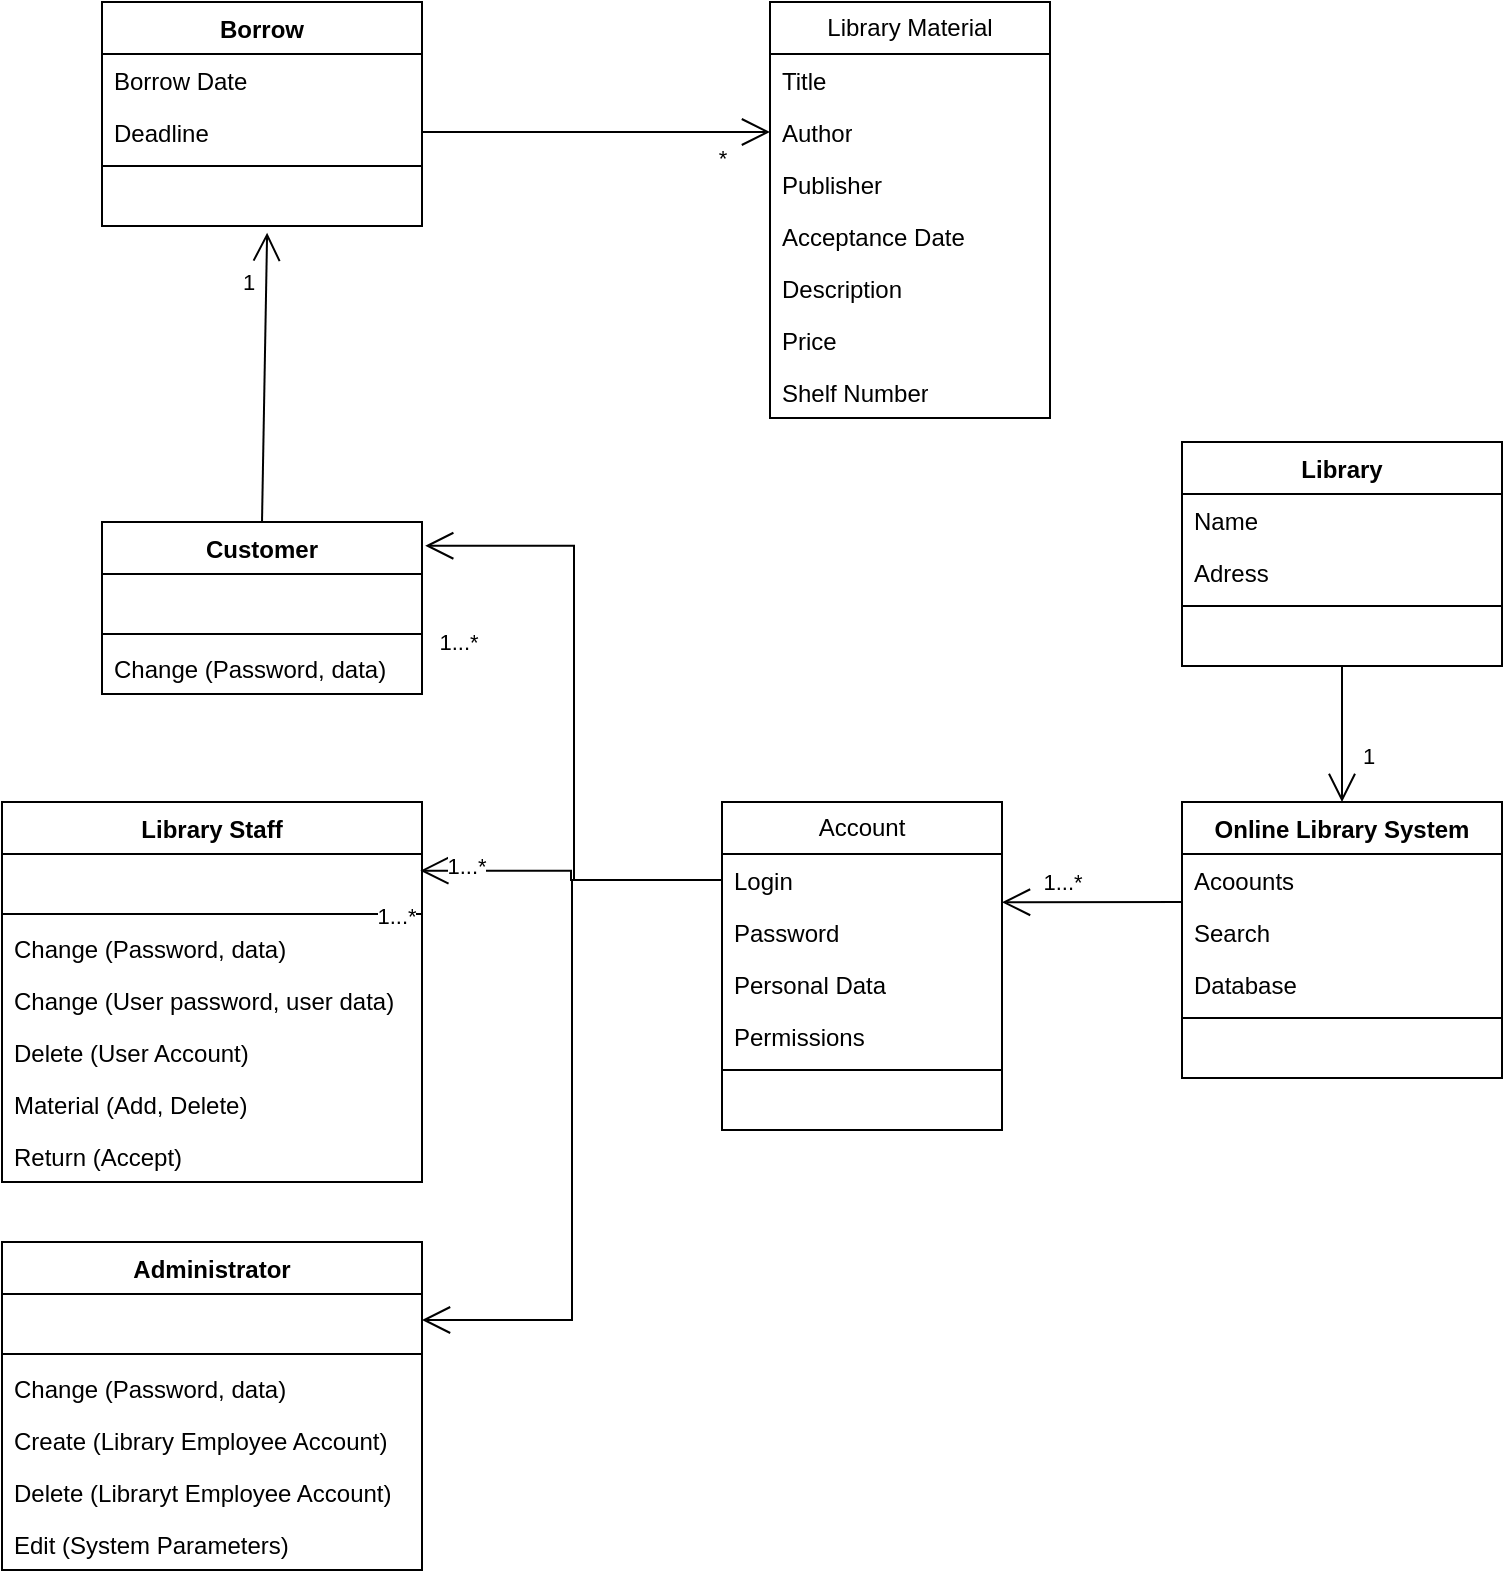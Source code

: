 <mxfile version="21.2.0" type="github">
  <diagram name="Sayfa -1" id="oRpZfEt3hDue-d5Uw1ic">
    <mxGraphModel dx="1072" dy="2817" grid="1" gridSize="10" guides="1" tooltips="1" connect="1" arrows="1" fold="1" page="1" pageScale="1" pageWidth="827" pageHeight="1169" math="0" shadow="0">
      <root>
        <mxCell id="0" />
        <mxCell id="1" parent="0" />
        <mxCell id="whnHXM34Jwovgv_mvFyR-5" value="Library Material" style="swimlane;fontStyle=0;childLayout=stackLayout;horizontal=1;startSize=26;fillColor=none;horizontalStack=0;resizeParent=1;resizeParentMax=0;resizeLast=0;collapsible=1;marginBottom=0;whiteSpace=wrap;html=1;" parent="1" vertex="1">
          <mxGeometry x="423" y="-2300" width="140" height="208" as="geometry" />
        </mxCell>
        <mxCell id="whnHXM34Jwovgv_mvFyR-7" value="Title" style="text;strokeColor=none;fillColor=none;align=left;verticalAlign=top;spacingLeft=4;spacingRight=4;overflow=hidden;rotatable=0;points=[[0,0.5],[1,0.5]];portConstraint=eastwest;whiteSpace=wrap;html=1;" parent="whnHXM34Jwovgv_mvFyR-5" vertex="1">
          <mxGeometry y="26" width="140" height="26" as="geometry" />
        </mxCell>
        <mxCell id="whnHXM34Jwovgv_mvFyR-8" value="Author" style="text;strokeColor=none;fillColor=none;align=left;verticalAlign=top;spacingLeft=4;spacingRight=4;overflow=hidden;rotatable=0;points=[[0,0.5],[1,0.5]];portConstraint=eastwest;whiteSpace=wrap;html=1;" parent="whnHXM34Jwovgv_mvFyR-5" vertex="1">
          <mxGeometry y="52" width="140" height="26" as="geometry" />
        </mxCell>
        <mxCell id="whnHXM34Jwovgv_mvFyR-9" value="Publisher" style="text;strokeColor=none;fillColor=none;align=left;verticalAlign=top;spacingLeft=4;spacingRight=4;overflow=hidden;rotatable=0;points=[[0,0.5],[1,0.5]];portConstraint=eastwest;whiteSpace=wrap;html=1;" parent="whnHXM34Jwovgv_mvFyR-5" vertex="1">
          <mxGeometry y="78" width="140" height="26" as="geometry" />
        </mxCell>
        <mxCell id="whnHXM34Jwovgv_mvFyR-12" value="Acceptance Date" style="text;strokeColor=none;fillColor=none;align=left;verticalAlign=top;spacingLeft=4;spacingRight=4;overflow=hidden;rotatable=0;points=[[0,0.5],[1,0.5]];portConstraint=eastwest;whiteSpace=wrap;html=1;" parent="whnHXM34Jwovgv_mvFyR-5" vertex="1">
          <mxGeometry y="104" width="140" height="26" as="geometry" />
        </mxCell>
        <mxCell id="whnHXM34Jwovgv_mvFyR-13" value="Description" style="text;strokeColor=none;fillColor=none;align=left;verticalAlign=top;spacingLeft=4;spacingRight=4;overflow=hidden;rotatable=0;points=[[0,0.5],[1,0.5]];portConstraint=eastwest;whiteSpace=wrap;html=1;" parent="whnHXM34Jwovgv_mvFyR-5" vertex="1">
          <mxGeometry y="130" width="140" height="26" as="geometry" />
        </mxCell>
        <mxCell id="whnHXM34Jwovgv_mvFyR-14" value="Price" style="text;strokeColor=none;fillColor=none;align=left;verticalAlign=top;spacingLeft=4;spacingRight=4;overflow=hidden;rotatable=0;points=[[0,0.5],[1,0.5]];portConstraint=eastwest;whiteSpace=wrap;html=1;" parent="whnHXM34Jwovgv_mvFyR-5" vertex="1">
          <mxGeometry y="156" width="140" height="26" as="geometry" />
        </mxCell>
        <mxCell id="whnHXM34Jwovgv_mvFyR-15" value="Shelf Number" style="text;strokeColor=none;fillColor=none;align=left;verticalAlign=top;spacingLeft=4;spacingRight=4;overflow=hidden;rotatable=0;points=[[0,0.5],[1,0.5]];portConstraint=eastwest;whiteSpace=wrap;html=1;" parent="whnHXM34Jwovgv_mvFyR-5" vertex="1">
          <mxGeometry y="182" width="140" height="26" as="geometry" />
        </mxCell>
        <mxCell id="whnHXM34Jwovgv_mvFyR-29" value="Account" style="swimlane;fontStyle=0;childLayout=stackLayout;horizontal=1;startSize=26;fillColor=none;horizontalStack=0;resizeParent=1;resizeParentMax=0;resizeLast=0;collapsible=1;marginBottom=0;whiteSpace=wrap;html=1;" parent="1" vertex="1">
          <mxGeometry x="399" y="-1900" width="140" height="164" as="geometry" />
        </mxCell>
        <mxCell id="whnHXM34Jwovgv_mvFyR-30" value="Login" style="text;strokeColor=none;fillColor=none;align=left;verticalAlign=top;spacingLeft=4;spacingRight=4;overflow=hidden;rotatable=0;points=[[0,0.5],[1,0.5]];portConstraint=eastwest;whiteSpace=wrap;html=1;" parent="whnHXM34Jwovgv_mvFyR-29" vertex="1">
          <mxGeometry y="26" width="140" height="26" as="geometry" />
        </mxCell>
        <mxCell id="whnHXM34Jwovgv_mvFyR-31" value="Password" style="text;strokeColor=none;fillColor=none;align=left;verticalAlign=top;spacingLeft=4;spacingRight=4;overflow=hidden;rotatable=0;points=[[0,0.5],[1,0.5]];portConstraint=eastwest;whiteSpace=wrap;html=1;" parent="whnHXM34Jwovgv_mvFyR-29" vertex="1">
          <mxGeometry y="52" width="140" height="26" as="geometry" />
        </mxCell>
        <mxCell id="whnHXM34Jwovgv_mvFyR-32" value="Personal Data" style="text;strokeColor=none;fillColor=none;align=left;verticalAlign=top;spacingLeft=4;spacingRight=4;overflow=hidden;rotatable=0;points=[[0,0.5],[1,0.5]];portConstraint=eastwest;whiteSpace=wrap;html=1;" parent="whnHXM34Jwovgv_mvFyR-29" vertex="1">
          <mxGeometry y="78" width="140" height="26" as="geometry" />
        </mxCell>
        <mxCell id="whnHXM34Jwovgv_mvFyR-33" value="Permissions" style="text;strokeColor=none;fillColor=none;align=left;verticalAlign=top;spacingLeft=4;spacingRight=4;overflow=hidden;rotatable=0;points=[[0,0.5],[1,0.5]];portConstraint=eastwest;whiteSpace=wrap;html=1;" parent="whnHXM34Jwovgv_mvFyR-29" vertex="1">
          <mxGeometry y="104" width="140" height="26" as="geometry" />
        </mxCell>
        <mxCell id="iuKiGmSGQjf4OmbFuYXv-62" value="" style="line;strokeWidth=1;fillColor=none;align=left;verticalAlign=middle;spacingTop=-1;spacingLeft=3;spacingRight=3;rotatable=0;labelPosition=right;points=[];portConstraint=eastwest;strokeColor=inherit;" parent="whnHXM34Jwovgv_mvFyR-29" vertex="1">
          <mxGeometry y="130" width="140" height="8" as="geometry" />
        </mxCell>
        <mxCell id="iuKiGmSGQjf4OmbFuYXv-63" value="&amp;nbsp;" style="text;strokeColor=none;fillColor=none;align=left;verticalAlign=top;spacingLeft=4;spacingRight=4;overflow=hidden;rotatable=0;points=[[0,0.5],[1,0.5]];portConstraint=eastwest;whiteSpace=wrap;html=1;" parent="whnHXM34Jwovgv_mvFyR-29" vertex="1">
          <mxGeometry y="138" width="140" height="26" as="geometry" />
        </mxCell>
        <mxCell id="iuKiGmSGQjf4OmbFuYXv-1" value="Library" style="swimlane;fontStyle=1;align=center;verticalAlign=top;childLayout=stackLayout;horizontal=1;startSize=26;horizontalStack=0;resizeParent=1;resizeParentMax=0;resizeLast=0;collapsible=1;marginBottom=0;whiteSpace=wrap;html=1;" parent="1" vertex="1">
          <mxGeometry x="629" y="-2080" width="160" height="112" as="geometry" />
        </mxCell>
        <mxCell id="iuKiGmSGQjf4OmbFuYXv-2" value="Name" style="text;strokeColor=none;fillColor=none;align=left;verticalAlign=top;spacingLeft=4;spacingRight=4;overflow=hidden;rotatable=0;points=[[0,0.5],[1,0.5]];portConstraint=eastwest;whiteSpace=wrap;html=1;" parent="iuKiGmSGQjf4OmbFuYXv-1" vertex="1">
          <mxGeometry y="26" width="160" height="26" as="geometry" />
        </mxCell>
        <mxCell id="iuKiGmSGQjf4OmbFuYXv-5" value="Adress" style="text;strokeColor=none;fillColor=none;align=left;verticalAlign=top;spacingLeft=4;spacingRight=4;overflow=hidden;rotatable=0;points=[[0,0.5],[1,0.5]];portConstraint=eastwest;whiteSpace=wrap;html=1;" parent="iuKiGmSGQjf4OmbFuYXv-1" vertex="1">
          <mxGeometry y="52" width="160" height="26" as="geometry" />
        </mxCell>
        <mxCell id="iuKiGmSGQjf4OmbFuYXv-3" value="" style="line;strokeWidth=1;fillColor=none;align=left;verticalAlign=middle;spacingTop=-1;spacingLeft=3;spacingRight=3;rotatable=0;labelPosition=right;points=[];portConstraint=eastwest;strokeColor=inherit;" parent="iuKiGmSGQjf4OmbFuYXv-1" vertex="1">
          <mxGeometry y="78" width="160" height="8" as="geometry" />
        </mxCell>
        <mxCell id="iuKiGmSGQjf4OmbFuYXv-60" value="&amp;nbsp;" style="text;strokeColor=none;fillColor=none;align=left;verticalAlign=top;spacingLeft=4;spacingRight=4;overflow=hidden;rotatable=0;points=[[0,0.5],[1,0.5]];portConstraint=eastwest;whiteSpace=wrap;html=1;" parent="iuKiGmSGQjf4OmbFuYXv-1" vertex="1">
          <mxGeometry y="86" width="160" height="26" as="geometry" />
        </mxCell>
        <mxCell id="iuKiGmSGQjf4OmbFuYXv-6" value="Online Library System" style="swimlane;fontStyle=1;align=center;verticalAlign=top;childLayout=stackLayout;horizontal=1;startSize=26;horizontalStack=0;resizeParent=1;resizeParentMax=0;resizeLast=0;collapsible=1;marginBottom=0;whiteSpace=wrap;html=1;" parent="1" vertex="1">
          <mxGeometry x="629" y="-1900" width="160" height="138" as="geometry" />
        </mxCell>
        <mxCell id="iuKiGmSGQjf4OmbFuYXv-7" value="Acoounts" style="text;strokeColor=none;fillColor=none;align=left;verticalAlign=top;spacingLeft=4;spacingRight=4;overflow=hidden;rotatable=0;points=[[0,0.5],[1,0.5]];portConstraint=eastwest;whiteSpace=wrap;html=1;" parent="iuKiGmSGQjf4OmbFuYXv-6" vertex="1">
          <mxGeometry y="26" width="160" height="26" as="geometry" />
        </mxCell>
        <mxCell id="iuKiGmSGQjf4OmbFuYXv-11" value="Search" style="text;strokeColor=none;fillColor=none;align=left;verticalAlign=top;spacingLeft=4;spacingRight=4;overflow=hidden;rotatable=0;points=[[0,0.5],[1,0.5]];portConstraint=eastwest;whiteSpace=wrap;html=1;" parent="iuKiGmSGQjf4OmbFuYXv-6" vertex="1">
          <mxGeometry y="52" width="160" height="26" as="geometry" />
        </mxCell>
        <mxCell id="iuKiGmSGQjf4OmbFuYXv-12" value="Database" style="text;strokeColor=none;fillColor=none;align=left;verticalAlign=top;spacingLeft=4;spacingRight=4;overflow=hidden;rotatable=0;points=[[0,0.5],[1,0.5]];portConstraint=eastwest;whiteSpace=wrap;html=1;" parent="iuKiGmSGQjf4OmbFuYXv-6" vertex="1">
          <mxGeometry y="78" width="160" height="26" as="geometry" />
        </mxCell>
        <mxCell id="iuKiGmSGQjf4OmbFuYXv-8" value="" style="line;strokeWidth=1;fillColor=none;align=left;verticalAlign=middle;spacingTop=-1;spacingLeft=3;spacingRight=3;rotatable=0;labelPosition=right;points=[];portConstraint=eastwest;strokeColor=inherit;" parent="iuKiGmSGQjf4OmbFuYXv-6" vertex="1">
          <mxGeometry y="104" width="160" height="8" as="geometry" />
        </mxCell>
        <mxCell id="iuKiGmSGQjf4OmbFuYXv-59" value="&amp;nbsp;" style="text;strokeColor=none;fillColor=none;align=left;verticalAlign=top;spacingLeft=4;spacingRight=4;overflow=hidden;rotatable=0;points=[[0,0.5],[1,0.5]];portConstraint=eastwest;whiteSpace=wrap;html=1;" parent="iuKiGmSGQjf4OmbFuYXv-6" vertex="1">
          <mxGeometry y="112" width="160" height="26" as="geometry" />
        </mxCell>
        <mxCell id="iuKiGmSGQjf4OmbFuYXv-13" value="" style="endArrow=open;endFill=1;endSize=12;html=1;rounded=0;entryX=0.5;entryY=0;entryDx=0;entryDy=0;exitX=0.5;exitY=1;exitDx=0;exitDy=0;" parent="1" source="iuKiGmSGQjf4OmbFuYXv-1" target="iuKiGmSGQjf4OmbFuYXv-6" edge="1">
          <mxGeometry width="160" relative="1" as="geometry">
            <mxPoint x="709" y="-1980" as="sourcePoint" />
            <mxPoint x="829" y="-1780" as="targetPoint" />
          </mxGeometry>
        </mxCell>
        <mxCell id="iuKiGmSGQjf4OmbFuYXv-14" value="1" style="edgeLabel;html=1;align=center;verticalAlign=middle;resizable=0;points=[];" parent="iuKiGmSGQjf4OmbFuYXv-13" vertex="1" connectable="0">
          <mxGeometry x="0.4" relative="1" as="geometry">
            <mxPoint x="13" y="-3" as="offset" />
          </mxGeometry>
        </mxCell>
        <mxCell id="iuKiGmSGQjf4OmbFuYXv-16" value="" style="endArrow=open;endFill=1;endSize=12;html=1;rounded=0;exitX=0;exitY=0.923;exitDx=0;exitDy=0;exitPerimeter=0;entryX=1;entryY=0.929;entryDx=0;entryDy=0;entryPerimeter=0;" parent="1" source="iuKiGmSGQjf4OmbFuYXv-7" target="whnHXM34Jwovgv_mvFyR-30" edge="1">
          <mxGeometry width="160" relative="1" as="geometry">
            <mxPoint x="489" y="-1950" as="sourcePoint" />
            <mxPoint x="649" y="-1950" as="targetPoint" />
          </mxGeometry>
        </mxCell>
        <mxCell id="iuKiGmSGQjf4OmbFuYXv-17" value="1...*" style="edgeLabel;html=1;align=center;verticalAlign=middle;resizable=0;points=[];" parent="iuKiGmSGQjf4OmbFuYXv-16" vertex="1" connectable="0">
          <mxGeometry x="-0.467" y="-1" relative="1" as="geometry">
            <mxPoint x="-36" y="-9" as="offset" />
          </mxGeometry>
        </mxCell>
        <mxCell id="iuKiGmSGQjf4OmbFuYXv-19" value="Library Staff" style="swimlane;fontStyle=1;align=center;verticalAlign=top;childLayout=stackLayout;horizontal=1;startSize=26;horizontalStack=0;resizeParent=1;resizeParentMax=0;resizeLast=0;collapsible=1;marginBottom=0;whiteSpace=wrap;html=1;" parent="1" vertex="1">
          <mxGeometry x="39" y="-1900" width="210" height="190" as="geometry" />
        </mxCell>
        <mxCell id="iuKiGmSGQjf4OmbFuYXv-20" value="&amp;nbsp;" style="text;strokeColor=none;fillColor=none;align=left;verticalAlign=top;spacingLeft=4;spacingRight=4;overflow=hidden;rotatable=0;points=[[0,0.5],[1,0.5]];portConstraint=eastwest;whiteSpace=wrap;html=1;" parent="iuKiGmSGQjf4OmbFuYXv-19" vertex="1">
          <mxGeometry y="26" width="210" height="26" as="geometry" />
        </mxCell>
        <mxCell id="iuKiGmSGQjf4OmbFuYXv-21" value="" style="line;strokeWidth=1;fillColor=none;align=left;verticalAlign=middle;spacingTop=-1;spacingLeft=3;spacingRight=3;rotatable=0;labelPosition=right;points=[];portConstraint=eastwest;strokeColor=inherit;" parent="iuKiGmSGQjf4OmbFuYXv-19" vertex="1">
          <mxGeometry y="52" width="210" height="8" as="geometry" />
        </mxCell>
        <mxCell id="iuKiGmSGQjf4OmbFuYXv-22" value="Change (Password, data)" style="text;strokeColor=none;fillColor=none;align=left;verticalAlign=top;spacingLeft=4;spacingRight=4;overflow=hidden;rotatable=0;points=[[0,0.5],[1,0.5]];portConstraint=eastwest;whiteSpace=wrap;html=1;" parent="iuKiGmSGQjf4OmbFuYXv-19" vertex="1">
          <mxGeometry y="60" width="210" height="26" as="geometry" />
        </mxCell>
        <mxCell id="iuKiGmSGQjf4OmbFuYXv-28" value="Change (User password, user data)" style="text;strokeColor=none;fillColor=none;align=left;verticalAlign=top;spacingLeft=4;spacingRight=4;overflow=hidden;rotatable=0;points=[[0,0.5],[1,0.5]];portConstraint=eastwest;whiteSpace=wrap;html=1;" parent="iuKiGmSGQjf4OmbFuYXv-19" vertex="1">
          <mxGeometry y="86" width="210" height="26" as="geometry" />
        </mxCell>
        <mxCell id="iuKiGmSGQjf4OmbFuYXv-30" value="Delete (User Account)" style="text;strokeColor=none;fillColor=none;align=left;verticalAlign=top;spacingLeft=4;spacingRight=4;overflow=hidden;rotatable=0;points=[[0,0.5],[1,0.5]];portConstraint=eastwest;whiteSpace=wrap;html=1;" parent="iuKiGmSGQjf4OmbFuYXv-19" vertex="1">
          <mxGeometry y="112" width="210" height="26" as="geometry" />
        </mxCell>
        <mxCell id="iuKiGmSGQjf4OmbFuYXv-31" value="Material (Add, Delete)" style="text;strokeColor=none;fillColor=none;align=left;verticalAlign=top;spacingLeft=4;spacingRight=4;overflow=hidden;rotatable=0;points=[[0,0.5],[1,0.5]];portConstraint=eastwest;whiteSpace=wrap;html=1;" parent="iuKiGmSGQjf4OmbFuYXv-19" vertex="1">
          <mxGeometry y="138" width="210" height="26" as="geometry" />
        </mxCell>
        <mxCell id="iuKiGmSGQjf4OmbFuYXv-33" value="Return (Accept)" style="text;strokeColor=none;fillColor=none;align=left;verticalAlign=top;spacingLeft=4;spacingRight=4;overflow=hidden;rotatable=0;points=[[0,0.5],[1,0.5]];portConstraint=eastwest;whiteSpace=wrap;html=1;" parent="iuKiGmSGQjf4OmbFuYXv-19" vertex="1">
          <mxGeometry y="164" width="210" height="26" as="geometry" />
        </mxCell>
        <mxCell id="iuKiGmSGQjf4OmbFuYXv-23" value="Customer" style="swimlane;fontStyle=1;align=center;verticalAlign=top;childLayout=stackLayout;horizontal=1;startSize=26;horizontalStack=0;resizeParent=1;resizeParentMax=0;resizeLast=0;collapsible=1;marginBottom=0;whiteSpace=wrap;html=1;" parent="1" vertex="1">
          <mxGeometry x="89" y="-2040" width="160" height="86" as="geometry" />
        </mxCell>
        <mxCell id="iuKiGmSGQjf4OmbFuYXv-24" value="&amp;nbsp;" style="text;strokeColor=none;fillColor=none;align=left;verticalAlign=top;spacingLeft=4;spacingRight=4;overflow=hidden;rotatable=0;points=[[0,0.5],[1,0.5]];portConstraint=eastwest;whiteSpace=wrap;html=1;" parent="iuKiGmSGQjf4OmbFuYXv-23" vertex="1">
          <mxGeometry y="26" width="160" height="26" as="geometry" />
        </mxCell>
        <mxCell id="iuKiGmSGQjf4OmbFuYXv-25" value="" style="line;strokeWidth=1;fillColor=none;align=left;verticalAlign=middle;spacingTop=-1;spacingLeft=3;spacingRight=3;rotatable=0;labelPosition=right;points=[];portConstraint=eastwest;strokeColor=inherit;" parent="iuKiGmSGQjf4OmbFuYXv-23" vertex="1">
          <mxGeometry y="52" width="160" height="8" as="geometry" />
        </mxCell>
        <mxCell id="iuKiGmSGQjf4OmbFuYXv-26" value="Change (Password, data)" style="text;strokeColor=none;fillColor=none;align=left;verticalAlign=top;spacingLeft=4;spacingRight=4;overflow=hidden;rotatable=0;points=[[0,0.5],[1,0.5]];portConstraint=eastwest;whiteSpace=wrap;html=1;" parent="iuKiGmSGQjf4OmbFuYXv-23" vertex="1">
          <mxGeometry y="60" width="160" height="26" as="geometry" />
        </mxCell>
        <mxCell id="iuKiGmSGQjf4OmbFuYXv-34" value="" style="endArrow=open;endFill=1;endSize=12;html=1;rounded=0;exitX=0;exitY=0.5;exitDx=0;exitDy=0;entryX=1.01;entryY=0.138;entryDx=0;entryDy=0;entryPerimeter=0;edgeStyle=elbowEdgeStyle;" parent="1" source="whnHXM34Jwovgv_mvFyR-30" target="iuKiGmSGQjf4OmbFuYXv-23" edge="1">
          <mxGeometry width="160" relative="1" as="geometry">
            <mxPoint x="439" y="-1954" as="sourcePoint" />
            <mxPoint x="349" y="-1954" as="targetPoint" />
          </mxGeometry>
        </mxCell>
        <mxCell id="iuKiGmSGQjf4OmbFuYXv-35" value="1...*" style="edgeLabel;html=1;align=center;verticalAlign=middle;resizable=0;points=[];" parent="iuKiGmSGQjf4OmbFuYXv-34" vertex="1" connectable="0">
          <mxGeometry x="-0.467" y="-1" relative="1" as="geometry">
            <mxPoint x="-59" y="-109" as="offset" />
          </mxGeometry>
        </mxCell>
        <mxCell id="iuKiGmSGQjf4OmbFuYXv-36" value="" style="endArrow=open;endFill=1;endSize=12;html=1;rounded=0;exitX=0;exitY=0.5;exitDx=0;exitDy=0;entryX=0.996;entryY=0.321;entryDx=0;entryDy=0;entryPerimeter=0;edgeStyle=elbowEdgeStyle;" parent="1" source="whnHXM34Jwovgv_mvFyR-30" target="iuKiGmSGQjf4OmbFuYXv-20" edge="1">
          <mxGeometry width="160" relative="1" as="geometry">
            <mxPoint x="339" y="-1900" as="sourcePoint" />
            <mxPoint x="249" y="-1900" as="targetPoint" />
          </mxGeometry>
        </mxCell>
        <mxCell id="iuKiGmSGQjf4OmbFuYXv-37" value="1...*" style="edgeLabel;html=1;align=center;verticalAlign=middle;resizable=0;points=[];" parent="iuKiGmSGQjf4OmbFuYXv-36" vertex="1" connectable="0">
          <mxGeometry x="-0.467" y="-1" relative="1" as="geometry">
            <mxPoint x="-87" y="-6" as="offset" />
          </mxGeometry>
        </mxCell>
        <mxCell id="iuKiGmSGQjf4OmbFuYXv-38" value="Administrator" style="swimlane;fontStyle=1;align=center;verticalAlign=top;childLayout=stackLayout;horizontal=1;startSize=26;horizontalStack=0;resizeParent=1;resizeParentMax=0;resizeLast=0;collapsible=1;marginBottom=0;whiteSpace=wrap;html=1;" parent="1" vertex="1">
          <mxGeometry x="39" y="-1680" width="210" height="164" as="geometry" />
        </mxCell>
        <mxCell id="iuKiGmSGQjf4OmbFuYXv-39" value="&amp;nbsp;" style="text;strokeColor=none;fillColor=none;align=left;verticalAlign=top;spacingLeft=4;spacingRight=4;overflow=hidden;rotatable=0;points=[[0,0.5],[1,0.5]];portConstraint=eastwest;whiteSpace=wrap;html=1;" parent="iuKiGmSGQjf4OmbFuYXv-38" vertex="1">
          <mxGeometry y="26" width="210" height="26" as="geometry" />
        </mxCell>
        <mxCell id="iuKiGmSGQjf4OmbFuYXv-40" value="" style="line;strokeWidth=1;fillColor=none;align=left;verticalAlign=middle;spacingTop=-1;spacingLeft=3;spacingRight=3;rotatable=0;labelPosition=right;points=[];portConstraint=eastwest;strokeColor=inherit;" parent="iuKiGmSGQjf4OmbFuYXv-38" vertex="1">
          <mxGeometry y="52" width="210" height="8" as="geometry" />
        </mxCell>
        <mxCell id="iuKiGmSGQjf4OmbFuYXv-41" value="Change (Password, data)" style="text;strokeColor=none;fillColor=none;align=left;verticalAlign=top;spacingLeft=4;spacingRight=4;overflow=hidden;rotatable=0;points=[[0,0.5],[1,0.5]];portConstraint=eastwest;whiteSpace=wrap;html=1;" parent="iuKiGmSGQjf4OmbFuYXv-38" vertex="1">
          <mxGeometry y="60" width="210" height="26" as="geometry" />
        </mxCell>
        <mxCell id="iuKiGmSGQjf4OmbFuYXv-44" value="Create (Library Employee Account)" style="text;strokeColor=none;fillColor=none;align=left;verticalAlign=top;spacingLeft=4;spacingRight=4;overflow=hidden;rotatable=0;points=[[0,0.5],[1,0.5]];portConstraint=eastwest;whiteSpace=wrap;html=1;" parent="iuKiGmSGQjf4OmbFuYXv-38" vertex="1">
          <mxGeometry y="86" width="210" height="26" as="geometry" />
        </mxCell>
        <mxCell id="iuKiGmSGQjf4OmbFuYXv-45" value="Delete (Libraryt Employee Account)" style="text;strokeColor=none;fillColor=none;align=left;verticalAlign=top;spacingLeft=4;spacingRight=4;overflow=hidden;rotatable=0;points=[[0,0.5],[1,0.5]];portConstraint=eastwest;whiteSpace=wrap;html=1;" parent="iuKiGmSGQjf4OmbFuYXv-38" vertex="1">
          <mxGeometry y="112" width="210" height="26" as="geometry" />
        </mxCell>
        <mxCell id="iuKiGmSGQjf4OmbFuYXv-46" value="Edit (System Parameters)" style="text;strokeColor=none;fillColor=none;align=left;verticalAlign=top;spacingLeft=4;spacingRight=4;overflow=hidden;rotatable=0;points=[[0,0.5],[1,0.5]];portConstraint=eastwest;whiteSpace=wrap;html=1;" parent="iuKiGmSGQjf4OmbFuYXv-38" vertex="1">
          <mxGeometry y="138" width="210" height="26" as="geometry" />
        </mxCell>
        <mxCell id="iuKiGmSGQjf4OmbFuYXv-47" value="" style="endArrow=open;endFill=1;endSize=12;html=1;rounded=0;exitX=0;exitY=0.5;exitDx=0;exitDy=0;entryX=1;entryY=0.5;entryDx=0;entryDy=0;edgeStyle=elbowEdgeStyle;" parent="1" source="whnHXM34Jwovgv_mvFyR-30" target="iuKiGmSGQjf4OmbFuYXv-39" edge="1">
          <mxGeometry width="160" relative="1" as="geometry">
            <mxPoint x="409" y="-1851" as="sourcePoint" />
            <mxPoint x="258" y="-1846" as="targetPoint" />
          </mxGeometry>
        </mxCell>
        <mxCell id="iuKiGmSGQjf4OmbFuYXv-48" value="1...*" style="edgeLabel;html=1;align=center;verticalAlign=middle;resizable=0;points=[];" parent="iuKiGmSGQjf4OmbFuYXv-47" vertex="1" connectable="0">
          <mxGeometry x="-0.467" y="-1" relative="1" as="geometry">
            <mxPoint x="-87" y="-6" as="offset" />
          </mxGeometry>
        </mxCell>
        <mxCell id="iuKiGmSGQjf4OmbFuYXv-49" value="Borrow" style="swimlane;fontStyle=1;align=center;verticalAlign=top;childLayout=stackLayout;horizontal=1;startSize=26;horizontalStack=0;resizeParent=1;resizeParentMax=0;resizeLast=0;collapsible=1;marginBottom=0;whiteSpace=wrap;html=1;" parent="1" vertex="1">
          <mxGeometry x="89" y="-2300" width="160" height="112" as="geometry" />
        </mxCell>
        <mxCell id="iuKiGmSGQjf4OmbFuYXv-50" value="Borrow Date" style="text;strokeColor=none;fillColor=none;align=left;verticalAlign=top;spacingLeft=4;spacingRight=4;overflow=hidden;rotatable=0;points=[[0,0.5],[1,0.5]];portConstraint=eastwest;whiteSpace=wrap;html=1;" parent="iuKiGmSGQjf4OmbFuYXv-49" vertex="1">
          <mxGeometry y="26" width="160" height="26" as="geometry" />
        </mxCell>
        <mxCell id="iuKiGmSGQjf4OmbFuYXv-53" value="Deadline" style="text;strokeColor=none;fillColor=none;align=left;verticalAlign=top;spacingLeft=4;spacingRight=4;overflow=hidden;rotatable=0;points=[[0,0.5],[1,0.5]];portConstraint=eastwest;whiteSpace=wrap;html=1;" parent="iuKiGmSGQjf4OmbFuYXv-49" vertex="1">
          <mxGeometry y="52" width="160" height="26" as="geometry" />
        </mxCell>
        <mxCell id="iuKiGmSGQjf4OmbFuYXv-51" value="" style="line;strokeWidth=1;fillColor=none;align=left;verticalAlign=middle;spacingTop=-1;spacingLeft=3;spacingRight=3;rotatable=0;labelPosition=right;points=[];portConstraint=eastwest;strokeColor=inherit;" parent="iuKiGmSGQjf4OmbFuYXv-49" vertex="1">
          <mxGeometry y="78" width="160" height="8" as="geometry" />
        </mxCell>
        <mxCell id="iuKiGmSGQjf4OmbFuYXv-52" value="&amp;nbsp;" style="text;strokeColor=none;fillColor=none;align=left;verticalAlign=top;spacingLeft=4;spacingRight=4;overflow=hidden;rotatable=0;points=[[0,0.5],[1,0.5]];portConstraint=eastwest;whiteSpace=wrap;html=1;" parent="iuKiGmSGQjf4OmbFuYXv-49" vertex="1">
          <mxGeometry y="86" width="160" height="26" as="geometry" />
        </mxCell>
        <mxCell id="iuKiGmSGQjf4OmbFuYXv-55" value="" style="endArrow=open;endFill=1;endSize=12;html=1;rounded=0;exitX=0.5;exitY=0;exitDx=0;exitDy=0;entryX=0.516;entryY=1.128;entryDx=0;entryDy=0;entryPerimeter=0;" parent="1" source="iuKiGmSGQjf4OmbFuYXv-23" target="iuKiGmSGQjf4OmbFuYXv-52" edge="1">
          <mxGeometry width="160" relative="1" as="geometry">
            <mxPoint x="219" y="-2130" as="sourcePoint" />
            <mxPoint x="169" y="-2170" as="targetPoint" />
          </mxGeometry>
        </mxCell>
        <mxCell id="iuKiGmSGQjf4OmbFuYXv-56" value="1" style="edgeLabel;html=1;align=center;verticalAlign=middle;resizable=0;points=[];" parent="iuKiGmSGQjf4OmbFuYXv-55" vertex="1" connectable="0">
          <mxGeometry x="0.53" y="-2" relative="1" as="geometry">
            <mxPoint x="-11" y="-10" as="offset" />
          </mxGeometry>
        </mxCell>
        <mxCell id="iuKiGmSGQjf4OmbFuYXv-57" value="" style="endArrow=open;endFill=1;endSize=12;html=1;rounded=0;exitX=1;exitY=0.5;exitDx=0;exitDy=0;entryX=0;entryY=0.5;entryDx=0;entryDy=0;" parent="1" source="iuKiGmSGQjf4OmbFuYXv-53" target="whnHXM34Jwovgv_mvFyR-8" edge="1">
          <mxGeometry width="160" relative="1" as="geometry">
            <mxPoint x="259" y="-2240" as="sourcePoint" />
            <mxPoint x="419" y="-2240" as="targetPoint" />
          </mxGeometry>
        </mxCell>
        <mxCell id="iuKiGmSGQjf4OmbFuYXv-58" value="*" style="edgeLabel;html=1;align=center;verticalAlign=middle;resizable=0;points=[];" parent="iuKiGmSGQjf4OmbFuYXv-57" vertex="1" connectable="0">
          <mxGeometry x="0.667" y="-3" relative="1" as="geometry">
            <mxPoint x="5" y="10" as="offset" />
          </mxGeometry>
        </mxCell>
      </root>
    </mxGraphModel>
  </diagram>
</mxfile>
